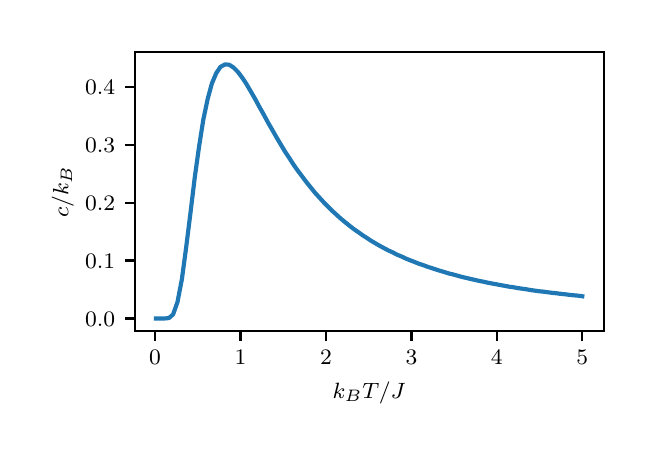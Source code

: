 \begingroup%
\makeatletter%
\begin{pgfpicture}%
\pgfpathrectangle{\pgfpointorigin}{\pgfqpoint{3.0in}{2.0in}}%
\pgfusepath{use as bounding box, clip}%
\begin{pgfscope}%
\pgfsetbuttcap%
\pgfsetmiterjoin%
\definecolor{currentfill}{rgb}{1.0,1.0,1.0}%
\pgfsetfillcolor{currentfill}%
\pgfsetlinewidth{0.0pt}%
\definecolor{currentstroke}{rgb}{1.0,1.0,1.0}%
\pgfsetstrokecolor{currentstroke}%
\pgfsetdash{}{0pt}%
\pgfpathmoveto{\pgfqpoint{0.0in}{0.0in}}%
\pgfpathlineto{\pgfqpoint{3.0in}{0.0in}}%
\pgfpathlineto{\pgfqpoint{3.0in}{2.0in}}%
\pgfpathlineto{\pgfqpoint{0.0in}{2.0in}}%
\pgfpathclose%
\pgfusepath{fill}%
\end{pgfscope}%
\begin{pgfscope}%
\pgfsetbuttcap%
\pgfsetmiterjoin%
\definecolor{currentfill}{rgb}{1.0,1.0,1.0}%
\pgfsetfillcolor{currentfill}%
\pgfsetlinewidth{0.0pt}%
\definecolor{currentstroke}{rgb}{0.0,0.0,0.0}%
\pgfsetstrokecolor{currentstroke}%
\pgfsetstrokeopacity{0.0}%
\pgfsetdash{}{0pt}%
\pgfpathmoveto{\pgfqpoint{0.535in}{0.483in}}%
\pgfpathlineto{\pgfqpoint{2.88in}{0.483in}}%
\pgfpathlineto{\pgfqpoint{2.88in}{1.88in}}%
\pgfpathlineto{\pgfqpoint{0.535in}{1.88in}}%
\pgfpathclose%
\pgfusepath{fill}%
\end{pgfscope}%
\begin{pgfscope}%
\pgfsetbuttcap%
\pgfsetroundjoin%
\definecolor{currentfill}{rgb}{0.0,0.0,0.0}%
\pgfsetfillcolor{currentfill}%
\pgfsetlinewidth{0.803pt}%
\definecolor{currentstroke}{rgb}{0.0,0.0,0.0}%
\pgfsetstrokecolor{currentstroke}%
\pgfsetdash{}{0pt}%
\pgfsys@defobject{currentmarker}{\pgfqpoint{0.0in}{-0.049in}}{\pgfqpoint{0.0in}{0.0in}}{%
\pgfpathmoveto{\pgfqpoint{0.0in}{0.0in}}%
\pgfpathlineto{\pgfqpoint{0.0in}{-0.049in}}%
\pgfusepath{stroke,fill}%
}%
\begin{pgfscope}%
\pgfsys@transformshift{0.637in}{0.483in}%
\pgfsys@useobject{currentmarker}{}%
\end{pgfscope}%
\end{pgfscope}%
\begin{pgfscope}%
\definecolor{textcolor}{rgb}{0.0,0.0,0.0}%
\pgfsetstrokecolor{textcolor}%
\pgfsetfillcolor{textcolor}%
\pgftext[x=0.637in,y=0.385in,,top]{\color{textcolor}\rmfamily\fontsize{8.0}{9.6}\selectfont \(\displaystyle 0\)}%
\end{pgfscope}%
\begin{pgfscope}%
\pgfsetbuttcap%
\pgfsetroundjoin%
\definecolor{currentfill}{rgb}{0.0,0.0,0.0}%
\pgfsetfillcolor{currentfill}%
\pgfsetlinewidth{0.803pt}%
\definecolor{currentstroke}{rgb}{0.0,0.0,0.0}%
\pgfsetstrokecolor{currentstroke}%
\pgfsetdash{}{0pt}%
\pgfsys@defobject{currentmarker}{\pgfqpoint{0.0in}{-0.049in}}{\pgfqpoint{0.0in}{0.0in}}{%
\pgfpathmoveto{\pgfqpoint{0.0in}{0.0in}}%
\pgfpathlineto{\pgfqpoint{0.0in}{-0.049in}}%
\pgfusepath{stroke,fill}%
}%
\begin{pgfscope}%
\pgfsys@transformshift{1.064in}{0.483in}%
\pgfsys@useobject{currentmarker}{}%
\end{pgfscope}%
\end{pgfscope}%
\begin{pgfscope}%
\definecolor{textcolor}{rgb}{0.0,0.0,0.0}%
\pgfsetstrokecolor{textcolor}%
\pgfsetfillcolor{textcolor}%
\pgftext[x=1.064in,y=0.385in,,top]{\color{textcolor}\rmfamily\fontsize{8.0}{9.6}\selectfont \(\displaystyle 1\)}%
\end{pgfscope}%
\begin{pgfscope}%
\pgfsetbuttcap%
\pgfsetroundjoin%
\definecolor{currentfill}{rgb}{0.0,0.0,0.0}%
\pgfsetfillcolor{currentfill}%
\pgfsetlinewidth{0.803pt}%
\definecolor{currentstroke}{rgb}{0.0,0.0,0.0}%
\pgfsetstrokecolor{currentstroke}%
\pgfsetdash{}{0pt}%
\pgfsys@defobject{currentmarker}{\pgfqpoint{0.0in}{-0.049in}}{\pgfqpoint{0.0in}{0.0in}}{%
\pgfpathmoveto{\pgfqpoint{0.0in}{0.0in}}%
\pgfpathlineto{\pgfqpoint{0.0in}{-0.049in}}%
\pgfusepath{stroke,fill}%
}%
\begin{pgfscope}%
\pgfsys@transformshift{1.492in}{0.483in}%
\pgfsys@useobject{currentmarker}{}%
\end{pgfscope}%
\end{pgfscope}%
\begin{pgfscope}%
\definecolor{textcolor}{rgb}{0.0,0.0,0.0}%
\pgfsetstrokecolor{textcolor}%
\pgfsetfillcolor{textcolor}%
\pgftext[x=1.492in,y=0.385in,,top]{\color{textcolor}\rmfamily\fontsize{8.0}{9.6}\selectfont \(\displaystyle 2\)}%
\end{pgfscope}%
\begin{pgfscope}%
\pgfsetbuttcap%
\pgfsetroundjoin%
\definecolor{currentfill}{rgb}{0.0,0.0,0.0}%
\pgfsetfillcolor{currentfill}%
\pgfsetlinewidth{0.803pt}%
\definecolor{currentstroke}{rgb}{0.0,0.0,0.0}%
\pgfsetstrokecolor{currentstroke}%
\pgfsetdash{}{0pt}%
\pgfsys@defobject{currentmarker}{\pgfqpoint{0.0in}{-0.049in}}{\pgfqpoint{0.0in}{0.0in}}{%
\pgfpathmoveto{\pgfqpoint{0.0in}{0.0in}}%
\pgfpathlineto{\pgfqpoint{0.0in}{-0.049in}}%
\pgfusepath{stroke,fill}%
}%
\begin{pgfscope}%
\pgfsys@transformshift{1.919in}{0.483in}%
\pgfsys@useobject{currentmarker}{}%
\end{pgfscope}%
\end{pgfscope}%
\begin{pgfscope}%
\definecolor{textcolor}{rgb}{0.0,0.0,0.0}%
\pgfsetstrokecolor{textcolor}%
\pgfsetfillcolor{textcolor}%
\pgftext[x=1.919in,y=0.385in,,top]{\color{textcolor}\rmfamily\fontsize{8.0}{9.6}\selectfont \(\displaystyle 3\)}%
\end{pgfscope}%
\begin{pgfscope}%
\pgfsetbuttcap%
\pgfsetroundjoin%
\definecolor{currentfill}{rgb}{0.0,0.0,0.0}%
\pgfsetfillcolor{currentfill}%
\pgfsetlinewidth{0.803pt}%
\definecolor{currentstroke}{rgb}{0.0,0.0,0.0}%
\pgfsetstrokecolor{currentstroke}%
\pgfsetdash{}{0pt}%
\pgfsys@defobject{currentmarker}{\pgfqpoint{0.0in}{-0.049in}}{\pgfqpoint{0.0in}{0.0in}}{%
\pgfpathmoveto{\pgfqpoint{0.0in}{0.0in}}%
\pgfpathlineto{\pgfqpoint{0.0in}{-0.049in}}%
\pgfusepath{stroke,fill}%
}%
\begin{pgfscope}%
\pgfsys@transformshift{2.346in}{0.483in}%
\pgfsys@useobject{currentmarker}{}%
\end{pgfscope}%
\end{pgfscope}%
\begin{pgfscope}%
\definecolor{textcolor}{rgb}{0.0,0.0,0.0}%
\pgfsetstrokecolor{textcolor}%
\pgfsetfillcolor{textcolor}%
\pgftext[x=2.346in,y=0.385in,,top]{\color{textcolor}\rmfamily\fontsize{8.0}{9.6}\selectfont \(\displaystyle 4\)}%
\end{pgfscope}%
\begin{pgfscope}%
\pgfsetbuttcap%
\pgfsetroundjoin%
\definecolor{currentfill}{rgb}{0.0,0.0,0.0}%
\pgfsetfillcolor{currentfill}%
\pgfsetlinewidth{0.803pt}%
\definecolor{currentstroke}{rgb}{0.0,0.0,0.0}%
\pgfsetstrokecolor{currentstroke}%
\pgfsetdash{}{0pt}%
\pgfsys@defobject{currentmarker}{\pgfqpoint{0.0in}{-0.049in}}{\pgfqpoint{0.0in}{0.0in}}{%
\pgfpathmoveto{\pgfqpoint{0.0in}{0.0in}}%
\pgfpathlineto{\pgfqpoint{0.0in}{-0.049in}}%
\pgfusepath{stroke,fill}%
}%
\begin{pgfscope}%
\pgfsys@transformshift{2.773in}{0.483in}%
\pgfsys@useobject{currentmarker}{}%
\end{pgfscope}%
\end{pgfscope}%
\begin{pgfscope}%
\definecolor{textcolor}{rgb}{0.0,0.0,0.0}%
\pgfsetstrokecolor{textcolor}%
\pgfsetfillcolor{textcolor}%
\pgftext[x=2.773in,y=0.385in,,top]{\color{textcolor}\rmfamily\fontsize{8.0}{9.6}\selectfont \(\displaystyle 5\)}%
\end{pgfscope}%
\begin{pgfscope}%
\definecolor{textcolor}{rgb}{0.0,0.0,0.0}%
\pgfsetstrokecolor{textcolor}%
\pgfsetfillcolor{textcolor}%
\pgftext[x=1.707in,y=0.231in,,top]{\color{textcolor}\rmfamily\fontsize{8.0}{9.6}\selectfont \(\displaystyle k_B T / J\)}%
\end{pgfscope}%
\begin{pgfscope}%
\pgfsetbuttcap%
\pgfsetroundjoin%
\definecolor{currentfill}{rgb}{0.0,0.0,0.0}%
\pgfsetfillcolor{currentfill}%
\pgfsetlinewidth{0.803pt}%
\definecolor{currentstroke}{rgb}{0.0,0.0,0.0}%
\pgfsetstrokecolor{currentstroke}%
\pgfsetdash{}{0pt}%
\pgfsys@defobject{currentmarker}{\pgfqpoint{-0.049in}{0.0in}}{\pgfqpoint{0.0in}{0.0in}}{%
\pgfpathmoveto{\pgfqpoint{0.0in}{0.0in}}%
\pgfpathlineto{\pgfqpoint{-0.049in}{0.0in}}%
\pgfusepath{stroke,fill}%
}%
\begin{pgfscope}%
\pgfsys@transformshift{0.535in}{0.546in}%
\pgfsys@useobject{currentmarker}{}%
\end{pgfscope}%
\end{pgfscope}%
\begin{pgfscope}%
\definecolor{textcolor}{rgb}{0.0,0.0,0.0}%
\pgfsetstrokecolor{textcolor}%
\pgfsetfillcolor{textcolor}%
\pgftext[x=0.287in,y=0.508in,left,base]{\color{textcolor}\rmfamily\fontsize{8.0}{9.6}\selectfont \(\displaystyle 0.0\)}%
\end{pgfscope}%
\begin{pgfscope}%
\pgfsetbuttcap%
\pgfsetroundjoin%
\definecolor{currentfill}{rgb}{0.0,0.0,0.0}%
\pgfsetfillcolor{currentfill}%
\pgfsetlinewidth{0.803pt}%
\definecolor{currentstroke}{rgb}{0.0,0.0,0.0}%
\pgfsetstrokecolor{currentstroke}%
\pgfsetdash{}{0pt}%
\pgfsys@defobject{currentmarker}{\pgfqpoint{-0.049in}{0.0in}}{\pgfqpoint{0.0in}{0.0in}}{%
\pgfpathmoveto{\pgfqpoint{0.0in}{0.0in}}%
\pgfpathlineto{\pgfqpoint{-0.049in}{0.0in}}%
\pgfusepath{stroke,fill}%
}%
\begin{pgfscope}%
\pgfsys@transformshift{0.535in}{0.836in}%
\pgfsys@useobject{currentmarker}{}%
\end{pgfscope}%
\end{pgfscope}%
\begin{pgfscope}%
\definecolor{textcolor}{rgb}{0.0,0.0,0.0}%
\pgfsetstrokecolor{textcolor}%
\pgfsetfillcolor{textcolor}%
\pgftext[x=0.287in,y=0.797in,left,base]{\color{textcolor}\rmfamily\fontsize{8.0}{9.6}\selectfont \(\displaystyle 0.1\)}%
\end{pgfscope}%
\begin{pgfscope}%
\pgfsetbuttcap%
\pgfsetroundjoin%
\definecolor{currentfill}{rgb}{0.0,0.0,0.0}%
\pgfsetfillcolor{currentfill}%
\pgfsetlinewidth{0.803pt}%
\definecolor{currentstroke}{rgb}{0.0,0.0,0.0}%
\pgfsetstrokecolor{currentstroke}%
\pgfsetdash{}{0pt}%
\pgfsys@defobject{currentmarker}{\pgfqpoint{-0.049in}{0.0in}}{\pgfqpoint{0.0in}{0.0in}}{%
\pgfpathmoveto{\pgfqpoint{0.0in}{0.0in}}%
\pgfpathlineto{\pgfqpoint{-0.049in}{0.0in}}%
\pgfusepath{stroke,fill}%
}%
\begin{pgfscope}%
\pgfsys@transformshift{0.535in}{1.125in}%
\pgfsys@useobject{currentmarker}{}%
\end{pgfscope}%
\end{pgfscope}%
\begin{pgfscope}%
\definecolor{textcolor}{rgb}{0.0,0.0,0.0}%
\pgfsetstrokecolor{textcolor}%
\pgfsetfillcolor{textcolor}%
\pgftext[x=0.287in,y=1.086in,left,base]{\color{textcolor}\rmfamily\fontsize{8.0}{9.6}\selectfont \(\displaystyle 0.2\)}%
\end{pgfscope}%
\begin{pgfscope}%
\pgfsetbuttcap%
\pgfsetroundjoin%
\definecolor{currentfill}{rgb}{0.0,0.0,0.0}%
\pgfsetfillcolor{currentfill}%
\pgfsetlinewidth{0.803pt}%
\definecolor{currentstroke}{rgb}{0.0,0.0,0.0}%
\pgfsetstrokecolor{currentstroke}%
\pgfsetdash{}{0pt}%
\pgfsys@defobject{currentmarker}{\pgfqpoint{-0.049in}{0.0in}}{\pgfqpoint{0.0in}{0.0in}}{%
\pgfpathmoveto{\pgfqpoint{0.0in}{0.0in}}%
\pgfpathlineto{\pgfqpoint{-0.049in}{0.0in}}%
\pgfusepath{stroke,fill}%
}%
\begin{pgfscope}%
\pgfsys@transformshift{0.535in}{1.414in}%
\pgfsys@useobject{currentmarker}{}%
\end{pgfscope}%
\end{pgfscope}%
\begin{pgfscope}%
\definecolor{textcolor}{rgb}{0.0,0.0,0.0}%
\pgfsetstrokecolor{textcolor}%
\pgfsetfillcolor{textcolor}%
\pgftext[x=0.287in,y=1.376in,left,base]{\color{textcolor}\rmfamily\fontsize{8.0}{9.6}\selectfont \(\displaystyle 0.3\)}%
\end{pgfscope}%
\begin{pgfscope}%
\pgfsetbuttcap%
\pgfsetroundjoin%
\definecolor{currentfill}{rgb}{0.0,0.0,0.0}%
\pgfsetfillcolor{currentfill}%
\pgfsetlinewidth{0.803pt}%
\definecolor{currentstroke}{rgb}{0.0,0.0,0.0}%
\pgfsetstrokecolor{currentstroke}%
\pgfsetdash{}{0pt}%
\pgfsys@defobject{currentmarker}{\pgfqpoint{-0.049in}{0.0in}}{\pgfqpoint{0.0in}{0.0in}}{%
\pgfpathmoveto{\pgfqpoint{0.0in}{0.0in}}%
\pgfpathlineto{\pgfqpoint{-0.049in}{0.0in}}%
\pgfusepath{stroke,fill}%
}%
\begin{pgfscope}%
\pgfsys@transformshift{0.535in}{1.704in}%
\pgfsys@useobject{currentmarker}{}%
\end{pgfscope}%
\end{pgfscope}%
\begin{pgfscope}%
\definecolor{textcolor}{rgb}{0.0,0.0,0.0}%
\pgfsetstrokecolor{textcolor}%
\pgfsetfillcolor{textcolor}%
\pgftext[x=0.287in,y=1.665in,left,base]{\color{textcolor}\rmfamily\fontsize{8.0}{9.6}\selectfont \(\displaystyle 0.4\)}%
\end{pgfscope}%
\begin{pgfscope}%
\definecolor{textcolor}{rgb}{0.0,0.0,0.0}%
\pgfsetstrokecolor{textcolor}%
\pgfsetfillcolor{textcolor}%
\pgftext[x=0.231in,y=1.181in,,bottom,rotate=90.0]{\color{textcolor}\rmfamily\fontsize{8.0}{9.6}\selectfont \(\displaystyle c/k_B\)}%
\end{pgfscope}%
\begin{pgfscope}%
\pgfpathrectangle{\pgfqpoint{0.535in}{0.483in}}{\pgfqpoint{2.345in}{1.397in}}%
\pgfusepath{clip}%
\pgfsetrectcap%
\pgfsetroundjoin%
\pgfsetlinewidth{1.506pt}%
\definecolor{currentstroke}{rgb}{0.122,0.467,0.706}%
\pgfsetstrokecolor{currentstroke}%
\pgfsetdash{}{0pt}%
\pgfpathmoveto{\pgfqpoint{0.641in}{0.546in}}%
\pgfpathlineto{\pgfqpoint{0.663in}{0.546in}}%
\pgfpathlineto{\pgfqpoint{0.684in}{0.546in}}%
\pgfpathlineto{\pgfqpoint{0.706in}{0.548in}}%
\pgfpathlineto{\pgfqpoint{0.727in}{0.566in}}%
\pgfpathlineto{\pgfqpoint{0.749in}{0.628in}}%
\pgfpathlineto{\pgfqpoint{0.771in}{0.742in}}%
\pgfpathlineto{\pgfqpoint{0.792in}{0.898in}}%
\pgfpathlineto{\pgfqpoint{0.814in}{1.074in}}%
\pgfpathlineto{\pgfqpoint{0.835in}{1.248in}}%
\pgfpathlineto{\pgfqpoint{0.857in}{1.406in}}%
\pgfpathlineto{\pgfqpoint{0.878in}{1.539in}}%
\pgfpathlineto{\pgfqpoint{0.9in}{1.644in}}%
\pgfpathlineto{\pgfqpoint{0.921in}{1.721in}}%
\pgfpathlineto{\pgfqpoint{0.943in}{1.773in}}%
\pgfpathlineto{\pgfqpoint{0.964in}{1.804in}}%
\pgfpathlineto{\pgfqpoint{0.986in}{1.816in}}%
\pgfpathlineto{\pgfqpoint{1.007in}{1.815in}}%
\pgfpathlineto{\pgfqpoint{1.029in}{1.801in}}%
\pgfpathlineto{\pgfqpoint{1.051in}{1.779in}}%
\pgfpathlineto{\pgfqpoint{1.072in}{1.751in}}%
\pgfpathlineto{\pgfqpoint{1.094in}{1.718in}}%
\pgfpathlineto{\pgfqpoint{1.115in}{1.682in}}%
\pgfpathlineto{\pgfqpoint{1.137in}{1.644in}}%
\pgfpathlineto{\pgfqpoint{1.158in}{1.605in}}%
\pgfpathlineto{\pgfqpoint{1.18in}{1.566in}}%
\pgfpathlineto{\pgfqpoint{1.201in}{1.527in}}%
\pgfpathlineto{\pgfqpoint{1.223in}{1.489in}}%
\pgfpathlineto{\pgfqpoint{1.244in}{1.452in}}%
\pgfpathlineto{\pgfqpoint{1.266in}{1.415in}}%
\pgfpathlineto{\pgfqpoint{1.287in}{1.38in}}%
\pgfpathlineto{\pgfqpoint{1.309in}{1.347in}}%
\pgfpathlineto{\pgfqpoint{1.33in}{1.314in}}%
\pgfpathlineto{\pgfqpoint{1.352in}{1.283in}}%
\pgfpathlineto{\pgfqpoint{1.374in}{1.254in}}%
\pgfpathlineto{\pgfqpoint{1.395in}{1.226in}}%
\pgfpathlineto{\pgfqpoint{1.417in}{1.199in}}%
\pgfpathlineto{\pgfqpoint{1.438in}{1.173in}}%
\pgfpathlineto{\pgfqpoint{1.46in}{1.149in}}%
\pgfpathlineto{\pgfqpoint{1.481in}{1.126in}}%
\pgfpathlineto{\pgfqpoint{1.503in}{1.104in}}%
\pgfpathlineto{\pgfqpoint{1.524in}{1.083in}}%
\pgfpathlineto{\pgfqpoint{1.546in}{1.063in}}%
\pgfpathlineto{\pgfqpoint{1.567in}{1.044in}}%
\pgfpathlineto{\pgfqpoint{1.589in}{1.026in}}%
\pgfpathlineto{\pgfqpoint{1.61in}{1.009in}}%
\pgfpathlineto{\pgfqpoint{1.632in}{0.992in}}%
\pgfpathlineto{\pgfqpoint{1.654in}{0.977in}}%
\pgfpathlineto{\pgfqpoint{1.675in}{0.962in}}%
\pgfpathlineto{\pgfqpoint{1.697in}{0.948in}}%
\pgfpathlineto{\pgfqpoint{1.718in}{0.934in}}%
\pgfpathlineto{\pgfqpoint{1.74in}{0.921in}}%
\pgfpathlineto{\pgfqpoint{1.761in}{0.909in}}%
\pgfpathlineto{\pgfqpoint{1.783in}{0.897in}}%
\pgfpathlineto{\pgfqpoint{1.804in}{0.886in}}%
\pgfpathlineto{\pgfqpoint{1.826in}{0.876in}}%
\pgfpathlineto{\pgfqpoint{1.847in}{0.865in}}%
\pgfpathlineto{\pgfqpoint{1.869in}{0.856in}}%
\pgfpathlineto{\pgfqpoint{1.89in}{0.846in}}%
\pgfpathlineto{\pgfqpoint{1.912in}{0.837in}}%
\pgfpathlineto{\pgfqpoint{1.933in}{0.829in}}%
\pgfpathlineto{\pgfqpoint{1.955in}{0.82in}}%
\pgfpathlineto{\pgfqpoint{1.977in}{0.813in}}%
\pgfpathlineto{\pgfqpoint{1.998in}{0.805in}}%
\pgfpathlineto{\pgfqpoint{2.02in}{0.798in}}%
\pgfpathlineto{\pgfqpoint{2.041in}{0.791in}}%
\pgfpathlineto{\pgfqpoint{2.063in}{0.784in}}%
\pgfpathlineto{\pgfqpoint{2.084in}{0.778in}}%
\pgfpathlineto{\pgfqpoint{2.106in}{0.771in}}%
\pgfpathlineto{\pgfqpoint{2.127in}{0.766in}}%
\pgfpathlineto{\pgfqpoint{2.149in}{0.76in}}%
\pgfpathlineto{\pgfqpoint{2.17in}{0.754in}}%
\pgfpathlineto{\pgfqpoint{2.192in}{0.749in}}%
\pgfpathlineto{\pgfqpoint{2.213in}{0.744in}}%
\pgfpathlineto{\pgfqpoint{2.235in}{0.739in}}%
\pgfpathlineto{\pgfqpoint{2.257in}{0.734in}}%
\pgfpathlineto{\pgfqpoint{2.278in}{0.73in}}%
\pgfpathlineto{\pgfqpoint{2.3in}{0.725in}}%
\pgfpathlineto{\pgfqpoint{2.321in}{0.721in}}%
\pgfpathlineto{\pgfqpoint{2.343in}{0.717in}}%
\pgfpathlineto{\pgfqpoint{2.364in}{0.713in}}%
\pgfpathlineto{\pgfqpoint{2.386in}{0.709in}}%
\pgfpathlineto{\pgfqpoint{2.407in}{0.705in}}%
\pgfpathlineto{\pgfqpoint{2.429in}{0.702in}}%
\pgfpathlineto{\pgfqpoint{2.45in}{0.698in}}%
\pgfpathlineto{\pgfqpoint{2.472in}{0.695in}}%
\pgfpathlineto{\pgfqpoint{2.493in}{0.692in}}%
\pgfpathlineto{\pgfqpoint{2.515in}{0.688in}}%
\pgfpathlineto{\pgfqpoint{2.537in}{0.685in}}%
\pgfpathlineto{\pgfqpoint{2.558in}{0.682in}}%
\pgfpathlineto{\pgfqpoint{2.58in}{0.68in}}%
\pgfpathlineto{\pgfqpoint{2.601in}{0.677in}}%
\pgfpathlineto{\pgfqpoint{2.623in}{0.674in}}%
\pgfpathlineto{\pgfqpoint{2.644in}{0.672in}}%
\pgfpathlineto{\pgfqpoint{2.666in}{0.669in}}%
\pgfpathlineto{\pgfqpoint{2.687in}{0.667in}}%
\pgfpathlineto{\pgfqpoint{2.709in}{0.664in}}%
\pgfpathlineto{\pgfqpoint{2.73in}{0.662in}}%
\pgfpathlineto{\pgfqpoint{2.752in}{0.66in}}%
\pgfpathlineto{\pgfqpoint{2.773in}{0.657in}}%
\pgfusepath{stroke}%
\end{pgfscope}%
\begin{pgfscope}%
\pgfsetrectcap%
\pgfsetmiterjoin%
\pgfsetlinewidth{0.803pt}%
\definecolor{currentstroke}{rgb}{0.0,0.0,0.0}%
\pgfsetstrokecolor{currentstroke}%
\pgfsetdash{}{0pt}%
\pgfpathmoveto{\pgfqpoint{0.535in}{0.483in}}%
\pgfpathlineto{\pgfqpoint{0.535in}{1.88in}}%
\pgfusepath{stroke}%
\end{pgfscope}%
\begin{pgfscope}%
\pgfsetrectcap%
\pgfsetmiterjoin%
\pgfsetlinewidth{0.803pt}%
\definecolor{currentstroke}{rgb}{0.0,0.0,0.0}%
\pgfsetstrokecolor{currentstroke}%
\pgfsetdash{}{0pt}%
\pgfpathmoveto{\pgfqpoint{2.88in}{0.483in}}%
\pgfpathlineto{\pgfqpoint{2.88in}{1.88in}}%
\pgfusepath{stroke}%
\end{pgfscope}%
\begin{pgfscope}%
\pgfsetrectcap%
\pgfsetmiterjoin%
\pgfsetlinewidth{0.803pt}%
\definecolor{currentstroke}{rgb}{0.0,0.0,0.0}%
\pgfsetstrokecolor{currentstroke}%
\pgfsetdash{}{0pt}%
\pgfpathmoveto{\pgfqpoint{0.535in}{0.483in}}%
\pgfpathlineto{\pgfqpoint{2.88in}{0.483in}}%
\pgfusepath{stroke}%
\end{pgfscope}%
\begin{pgfscope}%
\pgfsetrectcap%
\pgfsetmiterjoin%
\pgfsetlinewidth{0.803pt}%
\definecolor{currentstroke}{rgb}{0.0,0.0,0.0}%
\pgfsetstrokecolor{currentstroke}%
\pgfsetdash{}{0pt}%
\pgfpathmoveto{\pgfqpoint{0.535in}{1.88in}}%
\pgfpathlineto{\pgfqpoint{2.88in}{1.88in}}%
\pgfusepath{stroke}%
\end{pgfscope}%
\end{pgfpicture}%
\makeatother%
\endgroup%
